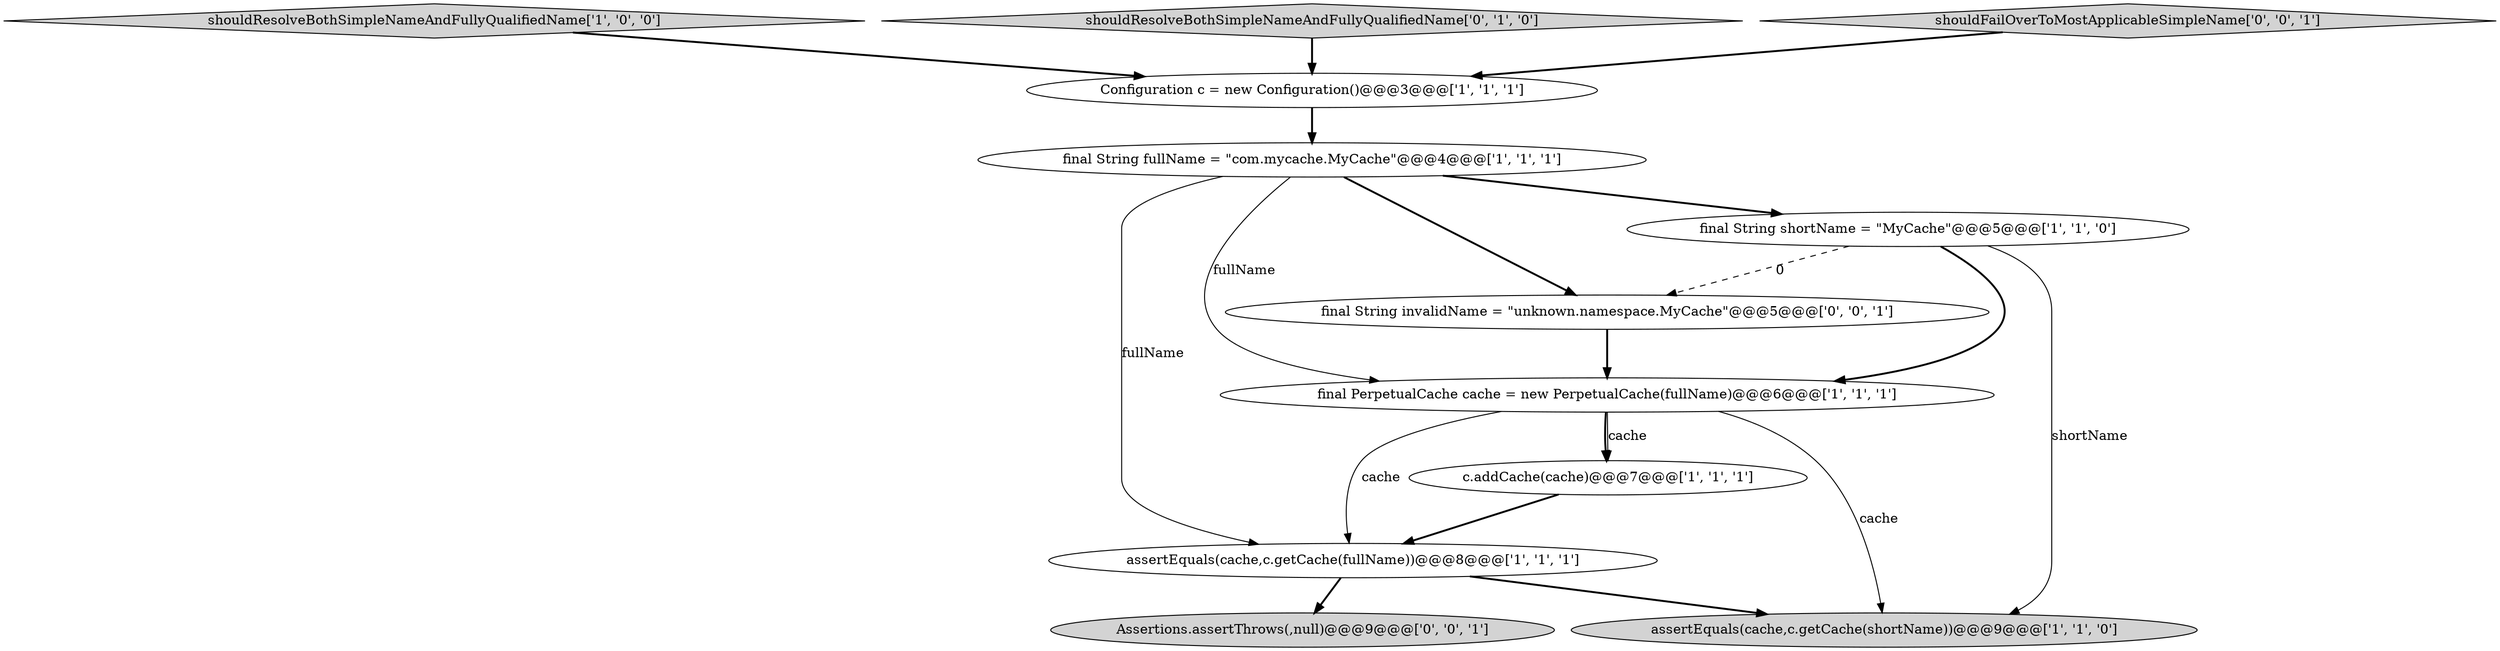 digraph {
2 [style = filled, label = "assertEquals(cache,c.getCache(fullName))@@@8@@@['1', '1', '1']", fillcolor = white, shape = ellipse image = "AAA0AAABBB1BBB"];
7 [style = filled, label = "shouldResolveBothSimpleNameAndFullyQualifiedName['1', '0', '0']", fillcolor = lightgray, shape = diamond image = "AAA0AAABBB1BBB"];
5 [style = filled, label = "final PerpetualCache cache = new PerpetualCache(fullName)@@@6@@@['1', '1', '1']", fillcolor = white, shape = ellipse image = "AAA0AAABBB1BBB"];
10 [style = filled, label = "final String invalidName = \"unknown.namespace.MyCache\"@@@5@@@['0', '0', '1']", fillcolor = white, shape = ellipse image = "AAA0AAABBB3BBB"];
0 [style = filled, label = "final String shortName = \"MyCache\"@@@5@@@['1', '1', '0']", fillcolor = white, shape = ellipse image = "AAA0AAABBB1BBB"];
11 [style = filled, label = "Assertions.assertThrows(,null)@@@9@@@['0', '0', '1']", fillcolor = lightgray, shape = ellipse image = "AAA0AAABBB3BBB"];
8 [style = filled, label = "shouldResolveBothSimpleNameAndFullyQualifiedName['0', '1', '0']", fillcolor = lightgray, shape = diamond image = "AAA0AAABBB2BBB"];
3 [style = filled, label = "c.addCache(cache)@@@7@@@['1', '1', '1']", fillcolor = white, shape = ellipse image = "AAA0AAABBB1BBB"];
6 [style = filled, label = "final String fullName = \"com.mycache.MyCache\"@@@4@@@['1', '1', '1']", fillcolor = white, shape = ellipse image = "AAA0AAABBB1BBB"];
1 [style = filled, label = "Configuration c = new Configuration()@@@3@@@['1', '1', '1']", fillcolor = white, shape = ellipse image = "AAA0AAABBB1BBB"];
9 [style = filled, label = "shouldFailOverToMostApplicableSimpleName['0', '0', '1']", fillcolor = lightgray, shape = diamond image = "AAA0AAABBB3BBB"];
4 [style = filled, label = "assertEquals(cache,c.getCache(shortName))@@@9@@@['1', '1', '0']", fillcolor = lightgray, shape = ellipse image = "AAA0AAABBB1BBB"];
6->0 [style = bold, label=""];
5->3 [style = bold, label=""];
7->1 [style = bold, label=""];
6->5 [style = solid, label="fullName"];
5->3 [style = solid, label="cache"];
0->5 [style = bold, label=""];
5->4 [style = solid, label="cache"];
0->10 [style = dashed, label="0"];
2->4 [style = bold, label=""];
0->4 [style = solid, label="shortName"];
6->2 [style = solid, label="fullName"];
9->1 [style = bold, label=""];
1->6 [style = bold, label=""];
5->2 [style = solid, label="cache"];
10->5 [style = bold, label=""];
3->2 [style = bold, label=""];
2->11 [style = bold, label=""];
6->10 [style = bold, label=""];
8->1 [style = bold, label=""];
}
